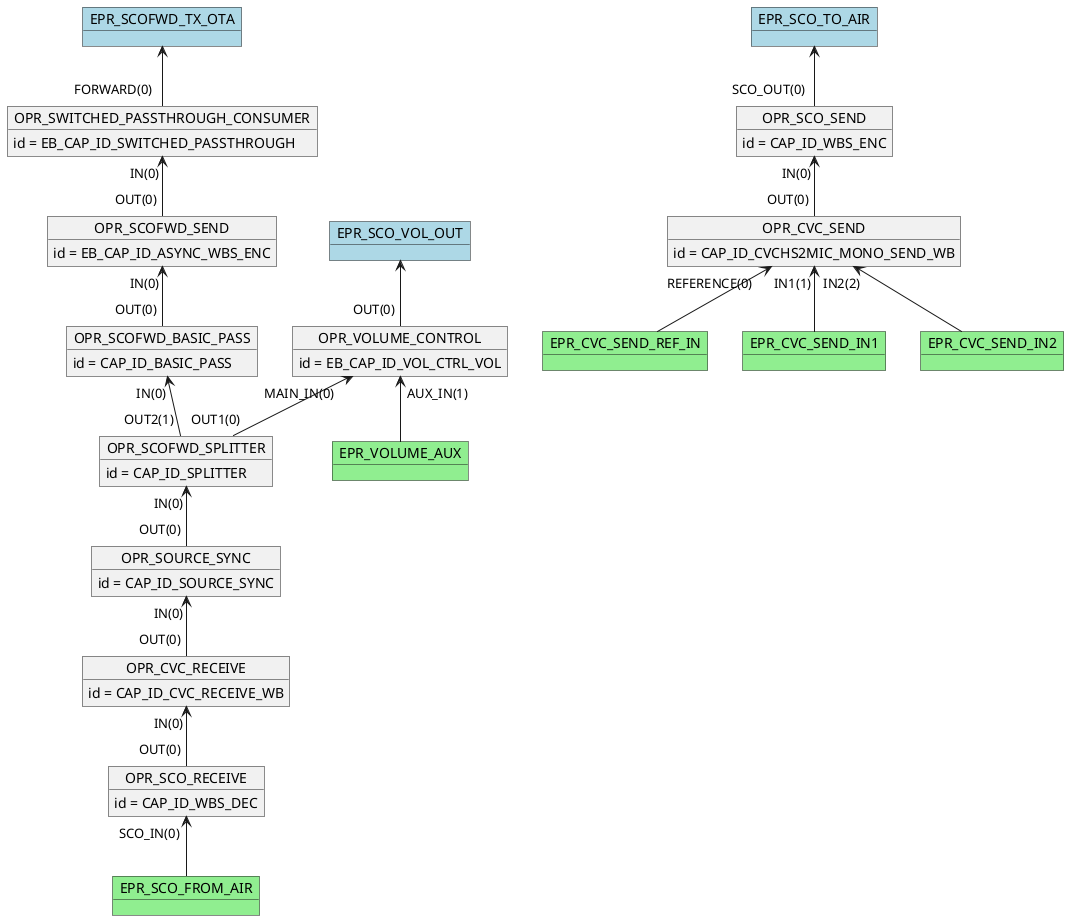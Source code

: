 @startuml

    object OPR_SCO_RECEIVE
    OPR_SCO_RECEIVE : id = CAP_ID_WBS_DEC
    object OPR_SCO_SEND
    OPR_SCO_SEND : id = CAP_ID_WBS_ENC
    object OPR_CVC_RECEIVE
    OPR_CVC_RECEIVE : id = CAP_ID_CVC_RECEIVE_WB
    object OPR_SCOFWD_SPLITTER
    OPR_SCOFWD_SPLITTER : id = CAP_ID_SPLITTER
    object OPR_SCOFWD_BASIC_PASS
    OPR_SCOFWD_BASIC_PASS : id = CAP_ID_BASIC_PASS
    object OPR_SWITCHED_PASSTHROUGH_CONSUMER
    OPR_SWITCHED_PASSTHROUGH_CONSUMER : id = EB_CAP_ID_SWITCHED_PASSTHROUGH
    object OPR_SCOFWD_SEND
    OPR_SCOFWD_SEND : id = EB_CAP_ID_ASYNC_WBS_ENC
    object OPR_CVC_SEND
    OPR_CVC_SEND : id = CAP_ID_CVCHS2MIC_MONO_SEND_WB
    object OPR_SOURCE_SYNC
    OPR_SOURCE_SYNC : id = CAP_ID_SOURCE_SYNC
    object OPR_VOLUME_CONTROL
    OPR_VOLUME_CONTROL : id = EB_CAP_ID_VOL_CTRL_VOL
    OPR_CVC_RECEIVE "IN(0)"<-- "OUT(0)" OPR_SCO_RECEIVE
    OPR_SOURCE_SYNC "IN(0)"<-- "OUT(0)" OPR_CVC_RECEIVE
    OPR_SCOFWD_SPLITTER "IN(0)"<-- "OUT(0)" OPR_SOURCE_SYNC
    OPR_VOLUME_CONTROL "MAIN_IN(0)"<-- "OUT1(0)" OPR_SCOFWD_SPLITTER
    OPR_SCOFWD_BASIC_PASS "IN(0)"<-- "OUT2(1)" OPR_SCOFWD_SPLITTER
    OPR_SCOFWD_SEND "IN(0)"<-- "OUT(0)" OPR_SCOFWD_BASIC_PASS
    OPR_SWITCHED_PASSTHROUGH_CONSUMER "IN(0)"<-- "OUT(0)" OPR_SCOFWD_SEND
    OPR_SCO_SEND "IN(0)"<-- "OUT(0)" OPR_CVC_SEND
    object EPR_SCO_FROM_AIR #lightgreen
    OPR_SCO_RECEIVE "SCO_IN(0)" <-- EPR_SCO_FROM_AIR
    object EPR_VOLUME_AUX #lightgreen
    OPR_VOLUME_CONTROL "AUX_IN(1)" <-- EPR_VOLUME_AUX
    object EPR_CVC_SEND_REF_IN #lightgreen
    OPR_CVC_SEND "REFERENCE(0)" <-- EPR_CVC_SEND_REF_IN
    object EPR_CVC_SEND_IN1 #lightgreen
    OPR_CVC_SEND "IN1(1)" <-- EPR_CVC_SEND_IN1
    object EPR_CVC_SEND_IN2 #lightgreen
    OPR_CVC_SEND "IN2(2)" <-- EPR_CVC_SEND_IN2
    object EPR_SCO_TO_AIR #lightblue
    EPR_SCO_TO_AIR <-- "SCO_OUT(0)" OPR_SCO_SEND
    object EPR_SCOFWD_TX_OTA #lightblue
    EPR_SCOFWD_TX_OTA <-- "FORWARD(0)" OPR_SWITCHED_PASSTHROUGH_CONSUMER
    object EPR_SCO_VOL_OUT #lightblue
    EPR_SCO_VOL_OUT <-- "OUT(0)" OPR_VOLUME_CONTROL
@enduml
